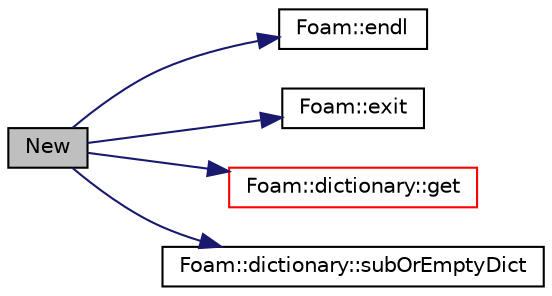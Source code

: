 digraph "New"
{
  bgcolor="transparent";
  edge [fontname="Helvetica",fontsize="10",labelfontname="Helvetica",labelfontsize="10"];
  node [fontname="Helvetica",fontsize="10",shape=record];
  rankdir="LR";
  Node1 [label="New",height=0.2,width=0.4,color="black", fillcolor="grey75", style="filled" fontcolor="black"];
  Node1 -> Node2 [color="midnightblue",fontsize="10",style="solid",fontname="Helvetica"];
  Node2 [label="Foam::endl",height=0.2,width=0.4,color="black",URL="$namespaceFoam.html#a2db8fe02a0d3909e9351bb4275b23ce4",tooltip="Add newline and flush stream. "];
  Node1 -> Node3 [color="midnightblue",fontsize="10",style="solid",fontname="Helvetica"];
  Node3 [label="Foam::exit",height=0.2,width=0.4,color="black",URL="$namespaceFoam.html#a06ca7250d8e89caf05243ec094843642"];
  Node1 -> Node4 [color="midnightblue",fontsize="10",style="solid",fontname="Helvetica"];
  Node4 [label="Foam::dictionary::get",height=0.2,width=0.4,color="red",URL="$classFoam_1_1dictionary.html#a77e42e567926a2832d92912ed995055a",tooltip="Find and return a T. FatalIOError if not found, or if the number of tokens is incorrect. "];
  Node1 -> Node5 [color="midnightblue",fontsize="10",style="solid",fontname="Helvetica"];
  Node5 [label="Foam::dictionary::subOrEmptyDict",height=0.2,width=0.4,color="black",URL="$classFoam_1_1dictionary.html#a33a1113a218a81483099133f97638ade",tooltip="Find and return a sub-dictionary as a copy, otherwise return an empty dictionary. ..."];
}
